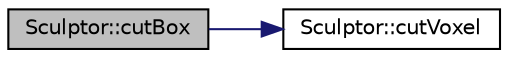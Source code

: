 digraph "Sculptor::cutBox"
{
 // LATEX_PDF_SIZE
  edge [fontname="Helvetica",fontsize="10",labelfontname="Helvetica",labelfontsize="10"];
  node [fontname="Helvetica",fontsize="10",shape=record];
  rankdir="LR";
  Node1 [label="Sculptor::cutBox",height=0.2,width=0.4,color="black", fillcolor="grey75", style="filled", fontcolor="black",tooltip="Função membro cutBox."];
  Node1 -> Node2 [color="midnightblue",fontsize="10",style="solid",fontname="Helvetica"];
  Node2 [label="Sculptor::cutVoxel",height=0.2,width=0.4,color="black", fillcolor="white", style="filled",URL="$classSculptor.html#ad9d714a35fc8ae16d06eb5df37c3493c",tooltip="Função membro cutVoxel."];
}
